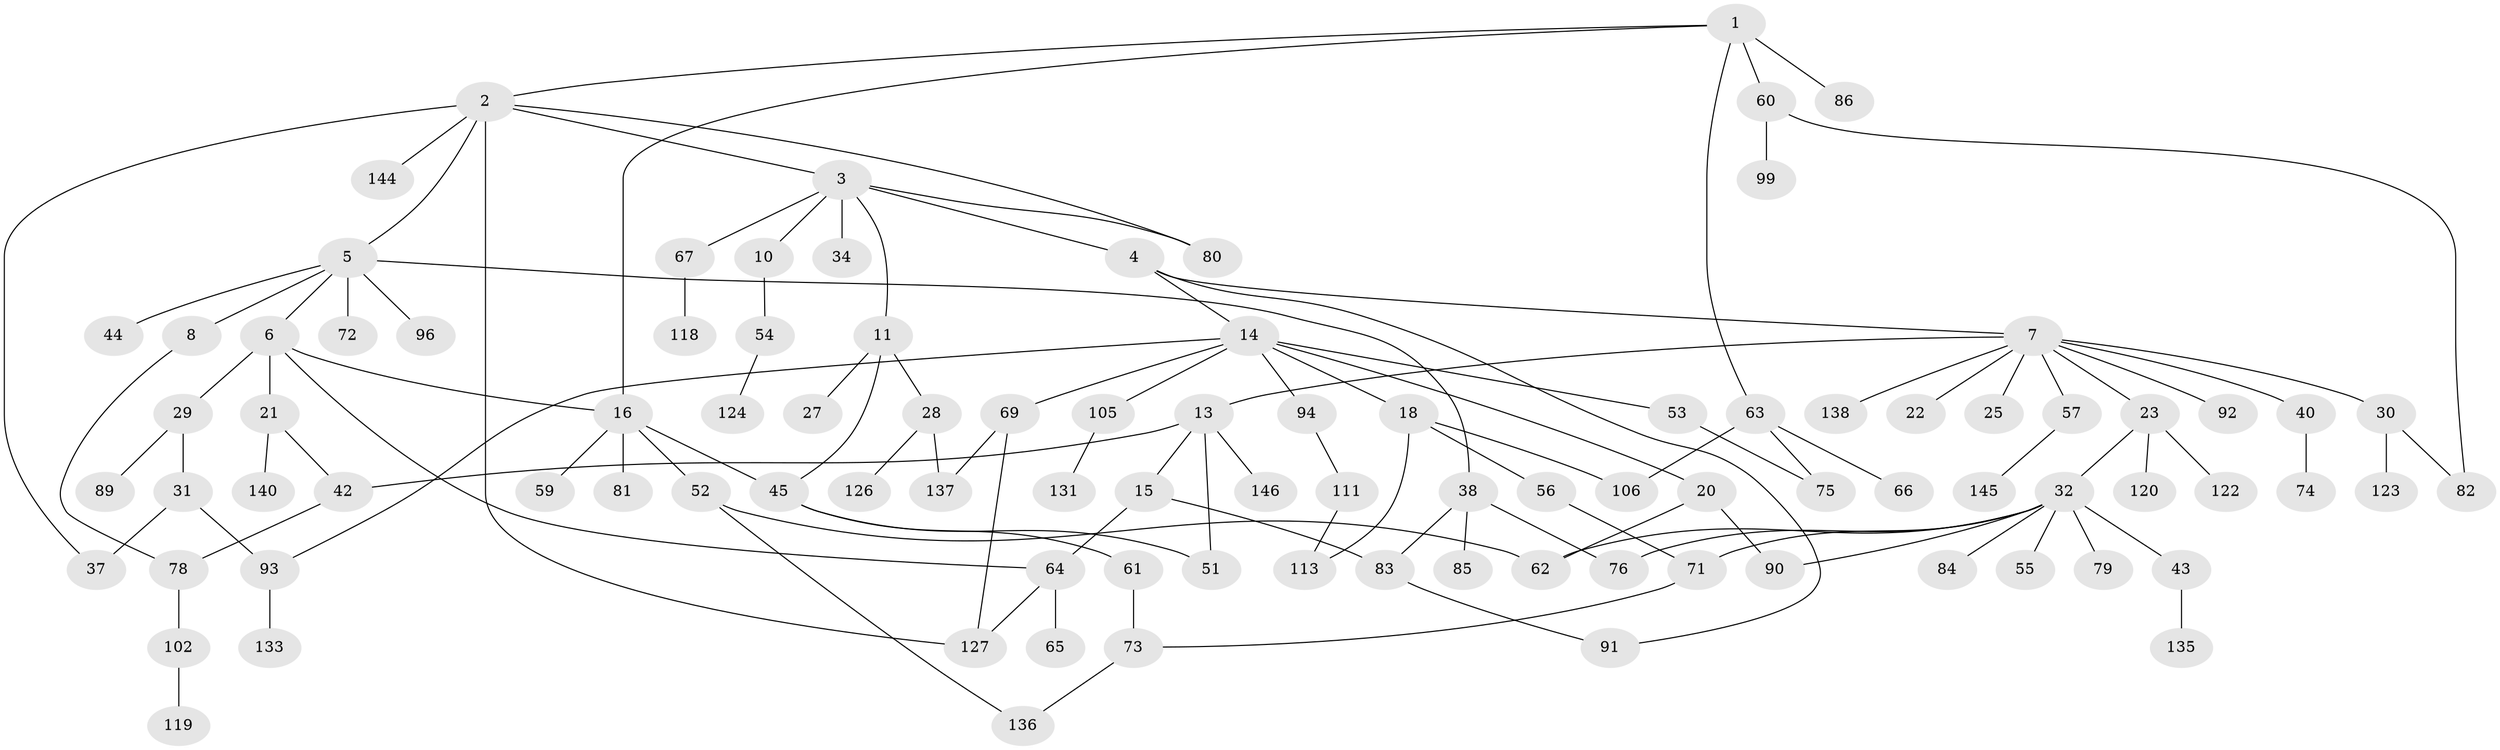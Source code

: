 // Generated by graph-tools (version 1.1) at 2025/51/02/27/25 19:51:39]
// undirected, 97 vertices, 121 edges
graph export_dot {
graph [start="1"]
  node [color=gray90,style=filled];
  1 [super="+9"];
  2 [super="+17"];
  3 [super="+50"];
  4 [super="+87"];
  5 [super="+35"];
  6 [super="+115"];
  7 [super="+12"];
  8 [super="+103"];
  10 [super="+41"];
  11 [super="+26"];
  13 [super="+24"];
  14 [super="+19"];
  15 [super="+121"];
  16 [super="+47"];
  18 [super="+46"];
  20 [super="+36"];
  21 [super="+130"];
  22;
  23 [super="+33"];
  25;
  27;
  28 [super="+48"];
  29 [super="+108"];
  30;
  31 [super="+97"];
  32 [super="+39"];
  34 [super="+49"];
  37;
  38 [super="+104"];
  40;
  42;
  43 [super="+101"];
  44;
  45 [super="+58"];
  51 [super="+116"];
  52 [super="+110"];
  53 [super="+68"];
  54;
  55;
  56;
  57;
  59;
  60 [super="+88"];
  61;
  62 [super="+114"];
  63 [super="+77"];
  64 [super="+143"];
  65;
  66;
  67 [super="+70"];
  69;
  71 [super="+128"];
  72;
  73;
  74;
  75 [super="+95"];
  76;
  78 [super="+134"];
  79;
  80 [super="+107"];
  81;
  82 [super="+100"];
  83 [super="+117"];
  84;
  85;
  86 [super="+109"];
  89 [super="+98"];
  90;
  91 [super="+129"];
  92;
  93 [super="+125"];
  94;
  96;
  99 [super="+112"];
  102;
  105;
  106;
  111;
  113 [super="+142"];
  118;
  119;
  120 [super="+141"];
  122 [super="+139"];
  123;
  124;
  126;
  127 [super="+132"];
  131;
  133;
  135;
  136;
  137;
  138;
  140;
  144;
  145;
  146;
  1 -- 2;
  1 -- 63;
  1 -- 86 [weight=2];
  1 -- 60;
  1 -- 16;
  2 -- 3;
  2 -- 5;
  2 -- 37;
  2 -- 127;
  2 -- 144;
  2 -- 80;
  3 -- 4;
  3 -- 10;
  3 -- 11;
  3 -- 34;
  3 -- 67;
  3 -- 80;
  4 -- 7;
  4 -- 14;
  4 -- 91;
  5 -- 6;
  5 -- 8;
  5 -- 96;
  5 -- 38;
  5 -- 72;
  5 -- 44;
  6 -- 16;
  6 -- 21;
  6 -- 29;
  6 -- 64;
  7 -- 13;
  7 -- 22;
  7 -- 57;
  7 -- 138;
  7 -- 23;
  7 -- 40;
  7 -- 25;
  7 -- 92;
  7 -- 30;
  8 -- 78;
  10 -- 54;
  11 -- 28;
  11 -- 45;
  11 -- 27;
  13 -- 15;
  13 -- 146;
  13 -- 42;
  13 -- 51;
  14 -- 18;
  14 -- 20;
  14 -- 53;
  14 -- 69;
  14 -- 105;
  14 -- 94;
  14 -- 93;
  15 -- 83;
  15 -- 64;
  16 -- 45;
  16 -- 52;
  16 -- 59;
  16 -- 81;
  18 -- 56;
  18 -- 113;
  18 -- 106;
  20 -- 62 [weight=2];
  20 -- 90;
  21 -- 42;
  21 -- 140;
  23 -- 32;
  23 -- 120;
  23 -- 122;
  28 -- 126;
  28 -- 137;
  29 -- 31;
  29 -- 89;
  30 -- 123;
  30 -- 82;
  31 -- 93;
  31 -- 37;
  32 -- 43;
  32 -- 55;
  32 -- 71;
  32 -- 84;
  32 -- 76;
  32 -- 90;
  32 -- 62;
  32 -- 79;
  38 -- 76;
  38 -- 85;
  38 -- 83;
  40 -- 74;
  42 -- 78;
  43 -- 135;
  45 -- 51;
  45 -- 61;
  52 -- 136;
  52 -- 62;
  53 -- 75;
  54 -- 124;
  56 -- 71;
  57 -- 145;
  60 -- 82;
  60 -- 99;
  61 -- 73;
  63 -- 66;
  63 -- 106;
  63 -- 75;
  64 -- 65;
  64 -- 127;
  67 -- 118;
  69 -- 137;
  69 -- 127;
  71 -- 73;
  73 -- 136;
  78 -- 102;
  83 -- 91;
  93 -- 133;
  94 -- 111;
  102 -- 119;
  105 -- 131;
  111 -- 113;
}
